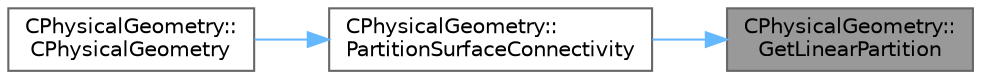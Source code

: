 digraph "CPhysicalGeometry::GetLinearPartition"
{
 // LATEX_PDF_SIZE
  bgcolor="transparent";
  edge [fontname=Helvetica,fontsize=10,labelfontname=Helvetica,labelfontsize=10];
  node [fontname=Helvetica,fontsize=10,shape=box,height=0.2,width=0.4];
  rankdir="RL";
  Node1 [id="Node000001",label="CPhysicalGeometry::\lGetLinearPartition",height=0.2,width=0.4,color="gray40", fillcolor="grey60", style="filled", fontcolor="black",tooltip="Get the processor that owns the global numbering index based on the linear partitioning."];
  Node1 -> Node2 [id="edge1_Node000001_Node000002",dir="back",color="steelblue1",style="solid",tooltip=" "];
  Node2 [id="Node000002",label="CPhysicalGeometry::\lPartitionSurfaceConnectivity",height=0.2,width=0.4,color="grey40", fillcolor="white", style="filled",URL="$classCPhysicalGeometry.html#abb92b4ce2bf3bf4448180558a1dee85a",tooltip="Partition the marker connectivity held on the master rank according to a linear partitioning."];
  Node2 -> Node3 [id="edge2_Node000002_Node000003",dir="back",color="steelblue1",style="solid",tooltip=" "];
  Node3 [id="Node000003",label="CPhysicalGeometry::\lCPhysicalGeometry",height=0.2,width=0.4,color="grey40", fillcolor="white", style="filled",URL="$classCPhysicalGeometry.html#addad3f466423ba9243a396763d442f9a",tooltip="Accepts a geometry container holding a linearly partitioned grid with coloring performed by ParMETIS,..."];
}
